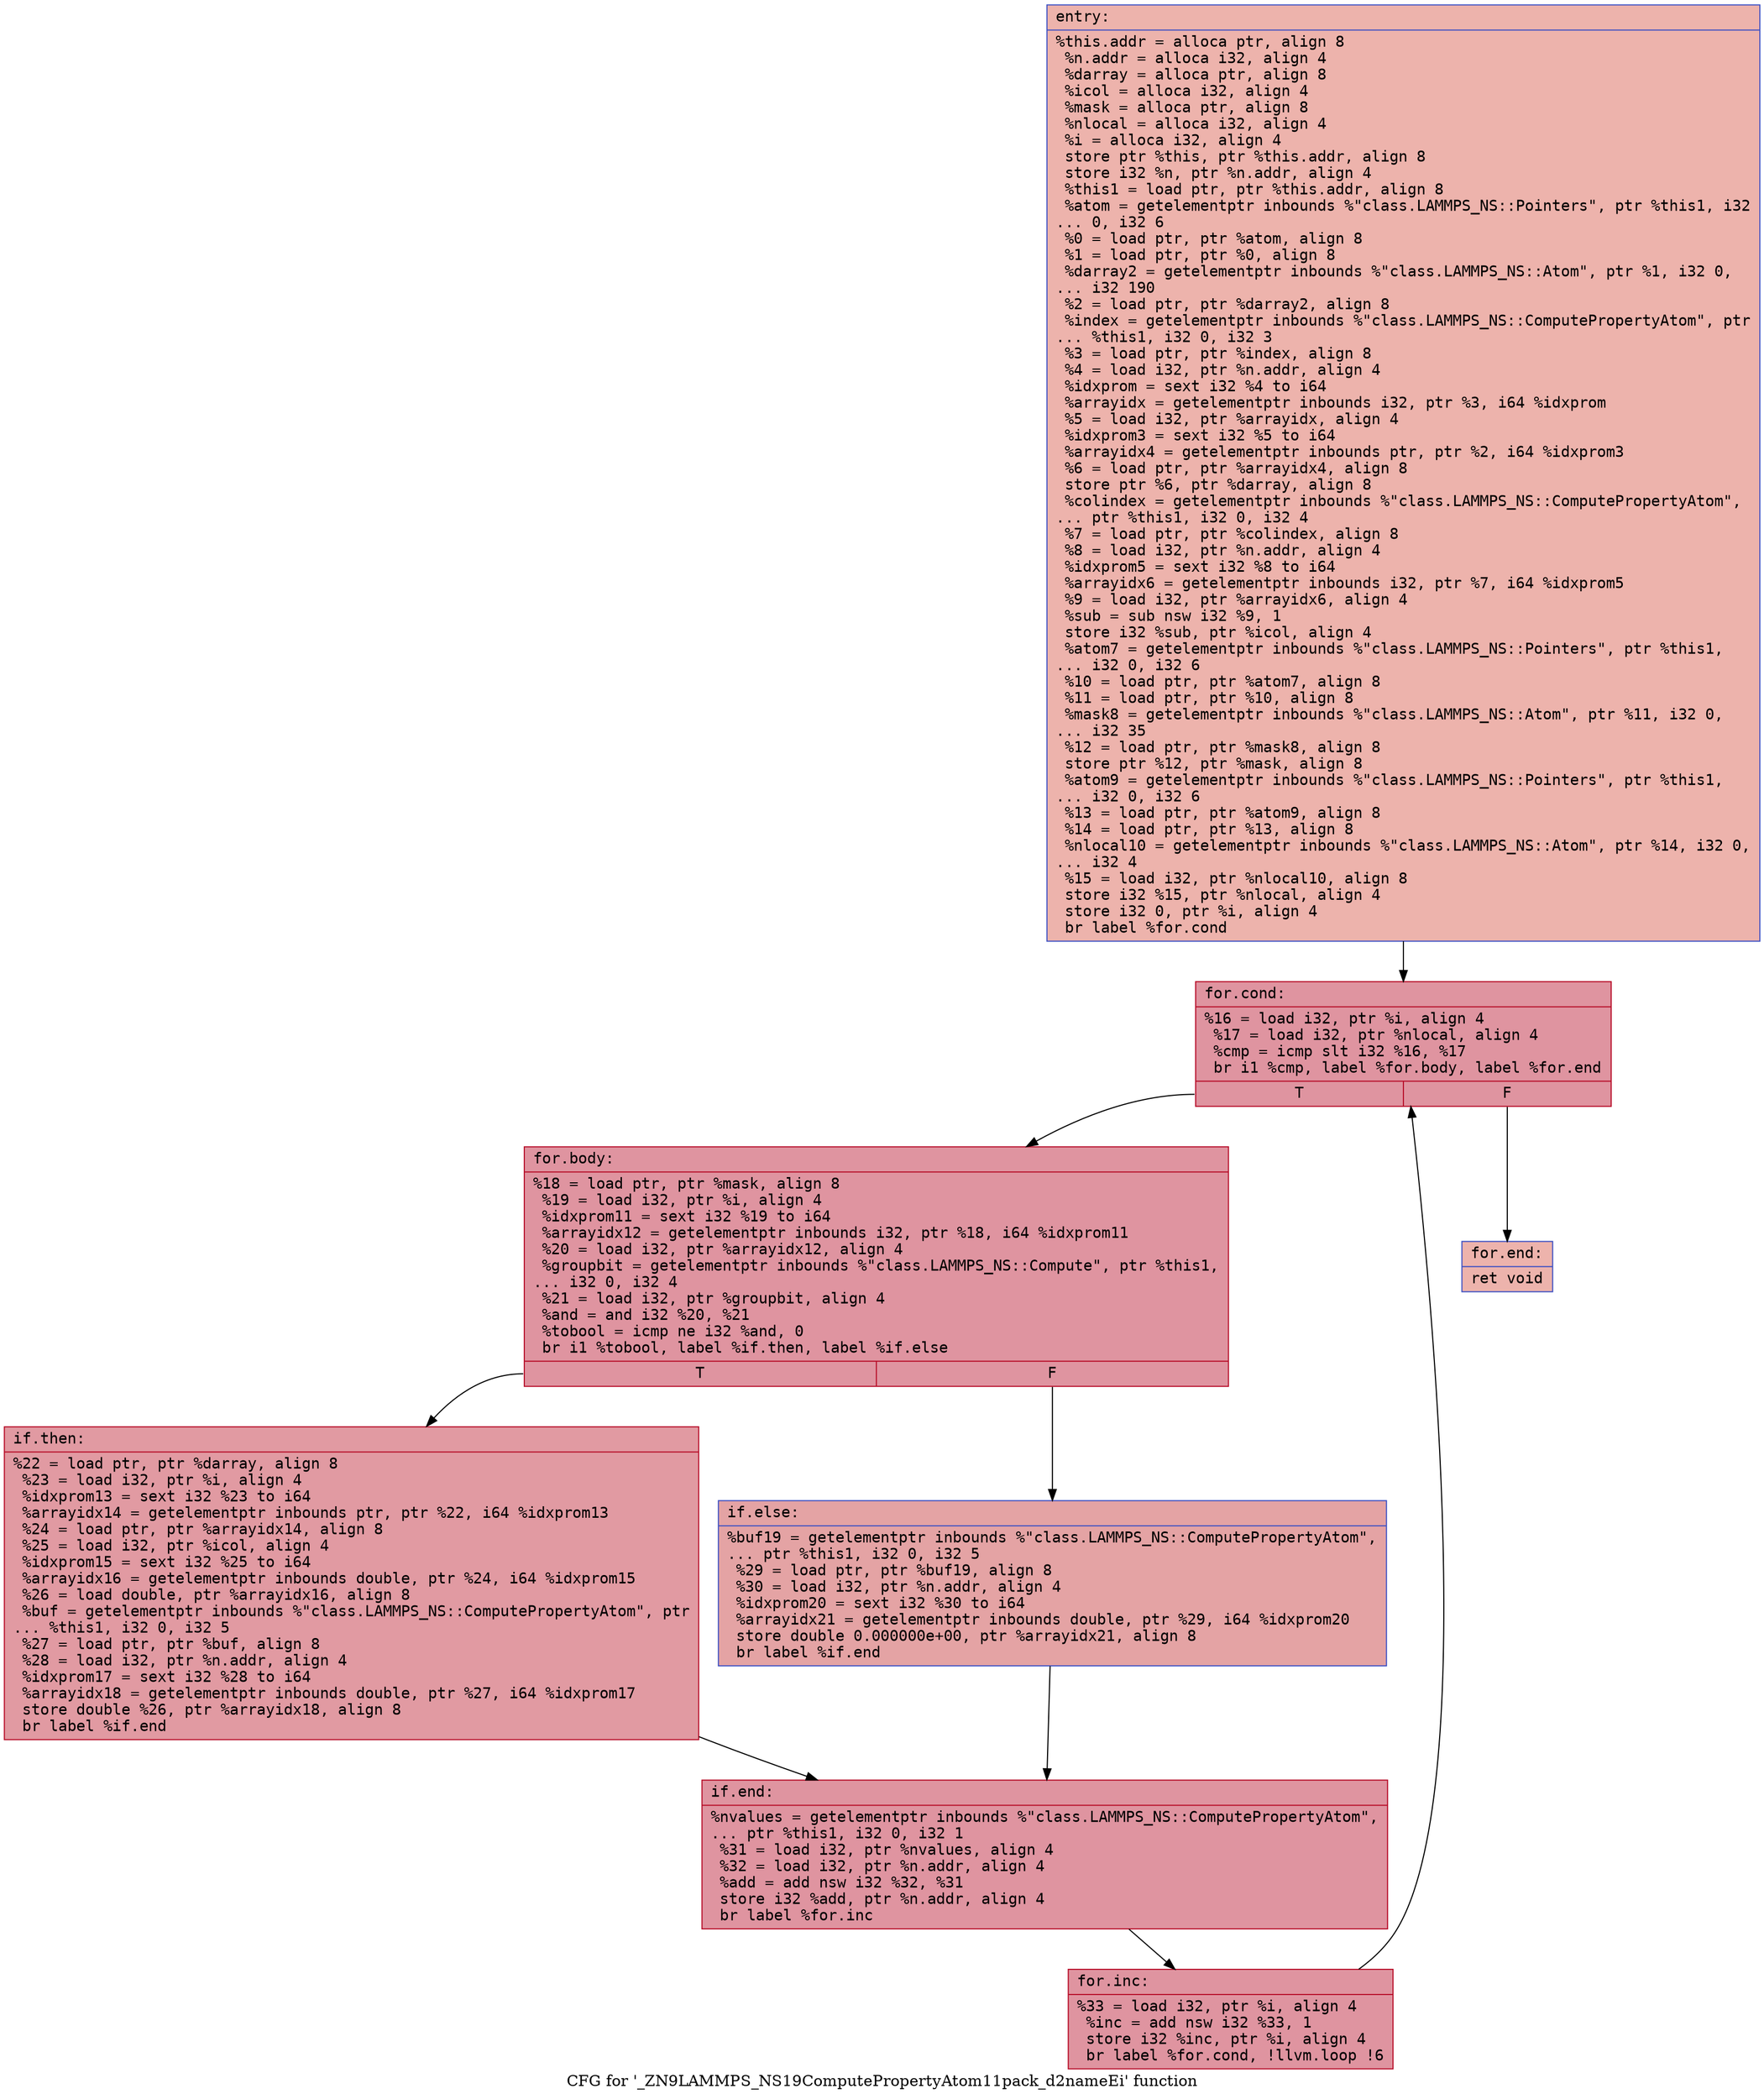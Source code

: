 digraph "CFG for '_ZN9LAMMPS_NS19ComputePropertyAtom11pack_d2nameEi' function" {
	label="CFG for '_ZN9LAMMPS_NS19ComputePropertyAtom11pack_d2nameEi' function";

	Node0x55e557d481a0 [shape=record,color="#3d50c3ff", style=filled, fillcolor="#d6524470" fontname="Courier",label="{entry:\l|  %this.addr = alloca ptr, align 8\l  %n.addr = alloca i32, align 4\l  %darray = alloca ptr, align 8\l  %icol = alloca i32, align 4\l  %mask = alloca ptr, align 8\l  %nlocal = alloca i32, align 4\l  %i = alloca i32, align 4\l  store ptr %this, ptr %this.addr, align 8\l  store i32 %n, ptr %n.addr, align 4\l  %this1 = load ptr, ptr %this.addr, align 8\l  %atom = getelementptr inbounds %\"class.LAMMPS_NS::Pointers\", ptr %this1, i32\l... 0, i32 6\l  %0 = load ptr, ptr %atom, align 8\l  %1 = load ptr, ptr %0, align 8\l  %darray2 = getelementptr inbounds %\"class.LAMMPS_NS::Atom\", ptr %1, i32 0,\l... i32 190\l  %2 = load ptr, ptr %darray2, align 8\l  %index = getelementptr inbounds %\"class.LAMMPS_NS::ComputePropertyAtom\", ptr\l... %this1, i32 0, i32 3\l  %3 = load ptr, ptr %index, align 8\l  %4 = load i32, ptr %n.addr, align 4\l  %idxprom = sext i32 %4 to i64\l  %arrayidx = getelementptr inbounds i32, ptr %3, i64 %idxprom\l  %5 = load i32, ptr %arrayidx, align 4\l  %idxprom3 = sext i32 %5 to i64\l  %arrayidx4 = getelementptr inbounds ptr, ptr %2, i64 %idxprom3\l  %6 = load ptr, ptr %arrayidx4, align 8\l  store ptr %6, ptr %darray, align 8\l  %colindex = getelementptr inbounds %\"class.LAMMPS_NS::ComputePropertyAtom\",\l... ptr %this1, i32 0, i32 4\l  %7 = load ptr, ptr %colindex, align 8\l  %8 = load i32, ptr %n.addr, align 4\l  %idxprom5 = sext i32 %8 to i64\l  %arrayidx6 = getelementptr inbounds i32, ptr %7, i64 %idxprom5\l  %9 = load i32, ptr %arrayidx6, align 4\l  %sub = sub nsw i32 %9, 1\l  store i32 %sub, ptr %icol, align 4\l  %atom7 = getelementptr inbounds %\"class.LAMMPS_NS::Pointers\", ptr %this1,\l... i32 0, i32 6\l  %10 = load ptr, ptr %atom7, align 8\l  %11 = load ptr, ptr %10, align 8\l  %mask8 = getelementptr inbounds %\"class.LAMMPS_NS::Atom\", ptr %11, i32 0,\l... i32 35\l  %12 = load ptr, ptr %mask8, align 8\l  store ptr %12, ptr %mask, align 8\l  %atom9 = getelementptr inbounds %\"class.LAMMPS_NS::Pointers\", ptr %this1,\l... i32 0, i32 6\l  %13 = load ptr, ptr %atom9, align 8\l  %14 = load ptr, ptr %13, align 8\l  %nlocal10 = getelementptr inbounds %\"class.LAMMPS_NS::Atom\", ptr %14, i32 0,\l... i32 4\l  %15 = load i32, ptr %nlocal10, align 8\l  store i32 %15, ptr %nlocal, align 4\l  store i32 0, ptr %i, align 4\l  br label %for.cond\l}"];
	Node0x55e557d481a0 -> Node0x55e557d48b90[tooltip="entry -> for.cond\nProbability 100.00%" ];
	Node0x55e557d48b90 [shape=record,color="#b70d28ff", style=filled, fillcolor="#b70d2870" fontname="Courier",label="{for.cond:\l|  %16 = load i32, ptr %i, align 4\l  %17 = load i32, ptr %nlocal, align 4\l  %cmp = icmp slt i32 %16, %17\l  br i1 %cmp, label %for.body, label %for.end\l|{<s0>T|<s1>F}}"];
	Node0x55e557d48b90:s0 -> Node0x55e557d4a3b0[tooltip="for.cond -> for.body\nProbability 96.88%" ];
	Node0x55e557d48b90:s1 -> Node0x55e557d4a430[tooltip="for.cond -> for.end\nProbability 3.12%" ];
	Node0x55e557d4a3b0 [shape=record,color="#b70d28ff", style=filled, fillcolor="#b70d2870" fontname="Courier",label="{for.body:\l|  %18 = load ptr, ptr %mask, align 8\l  %19 = load i32, ptr %i, align 4\l  %idxprom11 = sext i32 %19 to i64\l  %arrayidx12 = getelementptr inbounds i32, ptr %18, i64 %idxprom11\l  %20 = load i32, ptr %arrayidx12, align 4\l  %groupbit = getelementptr inbounds %\"class.LAMMPS_NS::Compute\", ptr %this1,\l... i32 0, i32 4\l  %21 = load i32, ptr %groupbit, align 4\l  %and = and i32 %20, %21\l  %tobool = icmp ne i32 %and, 0\l  br i1 %tobool, label %if.then, label %if.else\l|{<s0>T|<s1>F}}"];
	Node0x55e557d4a3b0:s0 -> Node0x55e557d4ab10[tooltip="for.body -> if.then\nProbability 62.50%" ];
	Node0x55e557d4a3b0:s1 -> Node0x55e557d4ab80[tooltip="for.body -> if.else\nProbability 37.50%" ];
	Node0x55e557d4ab10 [shape=record,color="#b70d28ff", style=filled, fillcolor="#bb1b2c70" fontname="Courier",label="{if.then:\l|  %22 = load ptr, ptr %darray, align 8\l  %23 = load i32, ptr %i, align 4\l  %idxprom13 = sext i32 %23 to i64\l  %arrayidx14 = getelementptr inbounds ptr, ptr %22, i64 %idxprom13\l  %24 = load ptr, ptr %arrayidx14, align 8\l  %25 = load i32, ptr %icol, align 4\l  %idxprom15 = sext i32 %25 to i64\l  %arrayidx16 = getelementptr inbounds double, ptr %24, i64 %idxprom15\l  %26 = load double, ptr %arrayidx16, align 8\l  %buf = getelementptr inbounds %\"class.LAMMPS_NS::ComputePropertyAtom\", ptr\l... %this1, i32 0, i32 5\l  %27 = load ptr, ptr %buf, align 8\l  %28 = load i32, ptr %n.addr, align 4\l  %idxprom17 = sext i32 %28 to i64\l  %arrayidx18 = getelementptr inbounds double, ptr %27, i64 %idxprom17\l  store double %26, ptr %arrayidx18, align 8\l  br label %if.end\l}"];
	Node0x55e557d4ab10 -> Node0x55e557d4b5f0[tooltip="if.then -> if.end\nProbability 100.00%" ];
	Node0x55e557d4ab80 [shape=record,color="#3d50c3ff", style=filled, fillcolor="#c32e3170" fontname="Courier",label="{if.else:\l|  %buf19 = getelementptr inbounds %\"class.LAMMPS_NS::ComputePropertyAtom\",\l... ptr %this1, i32 0, i32 5\l  %29 = load ptr, ptr %buf19, align 8\l  %30 = load i32, ptr %n.addr, align 4\l  %idxprom20 = sext i32 %30 to i64\l  %arrayidx21 = getelementptr inbounds double, ptr %29, i64 %idxprom20\l  store double 0.000000e+00, ptr %arrayidx21, align 8\l  br label %if.end\l}"];
	Node0x55e557d4ab80 -> Node0x55e557d4b5f0[tooltip="if.else -> if.end\nProbability 100.00%" ];
	Node0x55e557d4b5f0 [shape=record,color="#b70d28ff", style=filled, fillcolor="#b70d2870" fontname="Courier",label="{if.end:\l|  %nvalues = getelementptr inbounds %\"class.LAMMPS_NS::ComputePropertyAtom\",\l... ptr %this1, i32 0, i32 1\l  %31 = load i32, ptr %nvalues, align 4\l  %32 = load i32, ptr %n.addr, align 4\l  %add = add nsw i32 %32, %31\l  store i32 %add, ptr %n.addr, align 4\l  br label %for.inc\l}"];
	Node0x55e557d4b5f0 -> Node0x55e557d49e30[tooltip="if.end -> for.inc\nProbability 100.00%" ];
	Node0x55e557d49e30 [shape=record,color="#b70d28ff", style=filled, fillcolor="#b70d2870" fontname="Courier",label="{for.inc:\l|  %33 = load i32, ptr %i, align 4\l  %inc = add nsw i32 %33, 1\l  store i32 %inc, ptr %i, align 4\l  br label %for.cond, !llvm.loop !6\l}"];
	Node0x55e557d49e30 -> Node0x55e557d48b90[tooltip="for.inc -> for.cond\nProbability 100.00%" ];
	Node0x55e557d4a430 [shape=record,color="#3d50c3ff", style=filled, fillcolor="#d6524470" fontname="Courier",label="{for.end:\l|  ret void\l}"];
}
